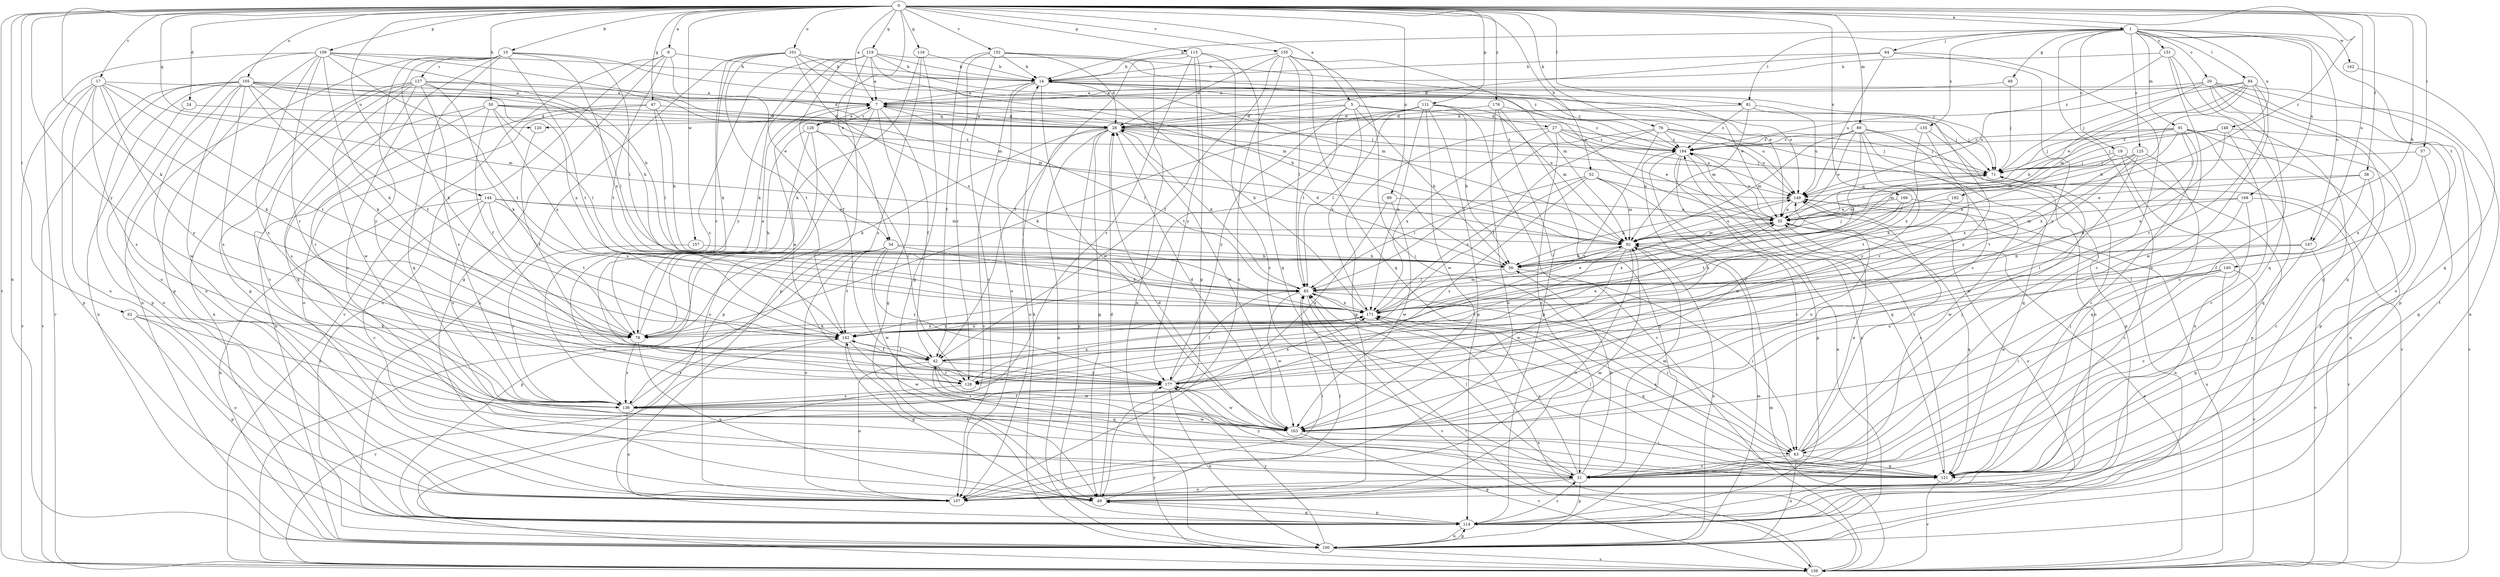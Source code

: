 strict digraph  {
0;
1;
5;
6;
7;
10;
14;
17;
19;
20;
21;
24;
27;
28;
34;
35;
38;
42;
47;
48;
49;
50;
52;
56;
57;
62;
63;
64;
71;
76;
78;
81;
84;
85;
89;
91;
92;
99;
100;
101;
105;
107;
109;
111;
113;
114;
116;
119;
120;
121;
125;
126;
127;
128;
131;
135;
136;
140;
142;
144;
147;
148;
149;
152;
155;
156;
157;
162;
163;
166;
168;
171;
176;
177;
182;
184;
0 -> 1  [label=a];
0 -> 5  [label=a];
0 -> 6  [label=a];
0 -> 7  [label=a];
0 -> 10  [label=b];
0 -> 17  [label=c];
0 -> 24  [label=d];
0 -> 34  [label=e];
0 -> 38  [label=f];
0 -> 47  [label=g];
0 -> 50  [label=h];
0 -> 52  [label=h];
0 -> 56  [label=h];
0 -> 57  [label=i];
0 -> 62  [label=i];
0 -> 76  [label=k];
0 -> 78  [label=k];
0 -> 81  [label=l];
0 -> 89  [label=m];
0 -> 99  [label=n];
0 -> 100  [label=n];
0 -> 101  [label=o];
0 -> 105  [label=o];
0 -> 109  [label=p];
0 -> 111  [label=p];
0 -> 113  [label=p];
0 -> 116  [label=q];
0 -> 119  [label=q];
0 -> 120  [label=q];
0 -> 144  [label=u];
0 -> 147  [label=u];
0 -> 152  [label=v];
0 -> 155  [label=v];
0 -> 156  [label=v];
0 -> 157  [label=w];
0 -> 166  [label=x];
0 -> 176  [label=y];
0 -> 177  [label=y];
0 -> 182  [label=z];
1 -> 14  [label=b];
1 -> 19  [label=c];
1 -> 20  [label=c];
1 -> 48  [label=g];
1 -> 64  [label=j];
1 -> 81  [label=l];
1 -> 84  [label=l];
1 -> 91  [label=m];
1 -> 107  [label=o];
1 -> 125  [label=r];
1 -> 131  [label=s];
1 -> 135  [label=s];
1 -> 140  [label=t];
1 -> 147  [label=u];
1 -> 148  [label=u];
1 -> 162  [label=w];
1 -> 168  [label=x];
5 -> 27  [label=d];
5 -> 28  [label=d];
5 -> 56  [label=h];
5 -> 71  [label=j];
5 -> 85  [label=l];
5 -> 120  [label=q];
5 -> 171  [label=x];
5 -> 177  [label=y];
6 -> 14  [label=b];
6 -> 34  [label=e];
6 -> 49  [label=g];
6 -> 100  [label=n];
6 -> 142  [label=t];
6 -> 156  [label=v];
7 -> 28  [label=d];
7 -> 42  [label=f];
7 -> 49  [label=g];
7 -> 71  [label=j];
7 -> 85  [label=l];
7 -> 114  [label=p];
7 -> 126  [label=r];
10 -> 21  [label=c];
10 -> 78  [label=k];
10 -> 85  [label=l];
10 -> 92  [label=m];
10 -> 100  [label=n];
10 -> 121  [label=q];
10 -> 127  [label=r];
10 -> 142  [label=t];
10 -> 171  [label=x];
10 -> 177  [label=y];
14 -> 7  [label=a];
14 -> 35  [label=e];
14 -> 107  [label=o];
14 -> 149  [label=u];
14 -> 156  [label=v];
14 -> 163  [label=w];
14 -> 184  [label=z];
17 -> 7  [label=a];
17 -> 78  [label=k];
17 -> 92  [label=m];
17 -> 107  [label=o];
17 -> 114  [label=p];
17 -> 136  [label=s];
17 -> 142  [label=t];
17 -> 156  [label=v];
17 -> 177  [label=y];
19 -> 71  [label=j];
19 -> 107  [label=o];
19 -> 114  [label=p];
19 -> 142  [label=t];
20 -> 7  [label=a];
20 -> 21  [label=c];
20 -> 56  [label=h];
20 -> 100  [label=n];
20 -> 107  [label=o];
20 -> 114  [label=p];
20 -> 121  [label=q];
20 -> 149  [label=u];
21 -> 49  [label=g];
21 -> 56  [label=h];
21 -> 85  [label=l];
21 -> 92  [label=m];
21 -> 107  [label=o];
21 -> 114  [label=p];
21 -> 171  [label=x];
21 -> 177  [label=y];
24 -> 28  [label=d];
24 -> 107  [label=o];
27 -> 21  [label=c];
27 -> 35  [label=e];
27 -> 49  [label=g];
27 -> 71  [label=j];
27 -> 149  [label=u];
27 -> 171  [label=x];
27 -> 184  [label=z];
28 -> 7  [label=a];
28 -> 49  [label=g];
28 -> 78  [label=k];
28 -> 100  [label=n];
28 -> 107  [label=o];
28 -> 114  [label=p];
28 -> 149  [label=u];
28 -> 163  [label=w];
28 -> 184  [label=z];
34 -> 56  [label=h];
34 -> 107  [label=o];
34 -> 114  [label=p];
34 -> 142  [label=t];
34 -> 163  [label=w];
34 -> 171  [label=x];
34 -> 177  [label=y];
35 -> 92  [label=m];
35 -> 121  [label=q];
35 -> 171  [label=x];
35 -> 184  [label=z];
38 -> 21  [label=c];
38 -> 35  [label=e];
38 -> 42  [label=f];
38 -> 149  [label=u];
42 -> 35  [label=e];
42 -> 107  [label=o];
42 -> 121  [label=q];
42 -> 128  [label=r];
42 -> 142  [label=t];
42 -> 163  [label=w];
42 -> 177  [label=y];
47 -> 28  [label=d];
47 -> 56  [label=h];
47 -> 85  [label=l];
47 -> 100  [label=n];
47 -> 107  [label=o];
48 -> 7  [label=a];
48 -> 71  [label=j];
49 -> 28  [label=d];
49 -> 85  [label=l];
49 -> 92  [label=m];
49 -> 114  [label=p];
49 -> 142  [label=t];
50 -> 28  [label=d];
50 -> 42  [label=f];
50 -> 71  [label=j];
50 -> 85  [label=l];
50 -> 128  [label=r];
50 -> 136  [label=s];
50 -> 171  [label=x];
50 -> 184  [label=z];
52 -> 63  [label=i];
52 -> 85  [label=l];
52 -> 92  [label=m];
52 -> 136  [label=s];
52 -> 149  [label=u];
52 -> 171  [label=x];
56 -> 28  [label=d];
56 -> 63  [label=i];
56 -> 71  [label=j];
56 -> 85  [label=l];
57 -> 71  [label=j];
57 -> 121  [label=q];
57 -> 171  [label=x];
62 -> 78  [label=k];
62 -> 107  [label=o];
62 -> 114  [label=p];
62 -> 136  [label=s];
63 -> 21  [label=c];
63 -> 35  [label=e];
63 -> 71  [label=j];
63 -> 100  [label=n];
63 -> 121  [label=q];
63 -> 149  [label=u];
63 -> 171  [label=x];
64 -> 14  [label=b];
64 -> 28  [label=d];
64 -> 63  [label=i];
64 -> 149  [label=u];
64 -> 177  [label=y];
71 -> 149  [label=u];
76 -> 71  [label=j];
76 -> 85  [label=l];
76 -> 121  [label=q];
76 -> 128  [label=r];
76 -> 142  [label=t];
76 -> 149  [label=u];
76 -> 184  [label=z];
78 -> 7  [label=a];
78 -> 49  [label=g];
78 -> 136  [label=s];
78 -> 171  [label=x];
81 -> 28  [label=d];
81 -> 92  [label=m];
81 -> 149  [label=u];
81 -> 177  [label=y];
81 -> 184  [label=z];
84 -> 7  [label=a];
84 -> 35  [label=e];
84 -> 56  [label=h];
84 -> 71  [label=j];
84 -> 92  [label=m];
84 -> 128  [label=r];
84 -> 163  [label=w];
84 -> 114  [label=t];
85 -> 28  [label=d];
85 -> 63  [label=i];
85 -> 156  [label=v];
85 -> 163  [label=w];
85 -> 171  [label=x];
89 -> 35  [label=e];
89 -> 85  [label=l];
89 -> 92  [label=m];
89 -> 114  [label=p];
89 -> 136  [label=s];
89 -> 156  [label=v];
89 -> 177  [label=y];
89 -> 184  [label=z];
91 -> 21  [label=c];
91 -> 71  [label=j];
91 -> 78  [label=k];
91 -> 92  [label=m];
91 -> 100  [label=n];
91 -> 114  [label=p];
91 -> 121  [label=q];
91 -> 171  [label=x];
91 -> 184  [label=z];
92 -> 56  [label=h];
92 -> 100  [label=n];
92 -> 107  [label=o];
92 -> 128  [label=r];
92 -> 149  [label=u];
92 -> 163  [label=w];
99 -> 35  [label=e];
99 -> 136  [label=s];
99 -> 163  [label=w];
100 -> 14  [label=b];
100 -> 92  [label=m];
100 -> 114  [label=p];
100 -> 156  [label=v];
100 -> 177  [label=y];
101 -> 14  [label=b];
101 -> 35  [label=e];
101 -> 78  [label=k];
101 -> 100  [label=n];
101 -> 128  [label=r];
101 -> 142  [label=t];
101 -> 171  [label=x];
101 -> 184  [label=z];
105 -> 7  [label=a];
105 -> 28  [label=d];
105 -> 56  [label=h];
105 -> 78  [label=k];
105 -> 100  [label=n];
105 -> 107  [label=o];
105 -> 114  [label=p];
105 -> 136  [label=s];
105 -> 142  [label=t];
105 -> 156  [label=v];
105 -> 163  [label=w];
105 -> 171  [label=x];
107 -> 85  [label=l];
109 -> 14  [label=b];
109 -> 56  [label=h];
109 -> 78  [label=k];
109 -> 92  [label=m];
109 -> 107  [label=o];
109 -> 114  [label=p];
109 -> 128  [label=r];
109 -> 136  [label=s];
109 -> 142  [label=t];
109 -> 156  [label=v];
111 -> 28  [label=d];
111 -> 56  [label=h];
111 -> 78  [label=k];
111 -> 85  [label=l];
111 -> 92  [label=m];
111 -> 114  [label=p];
111 -> 142  [label=t];
111 -> 156  [label=v];
111 -> 163  [label=w];
111 -> 171  [label=x];
113 -> 14  [label=b];
113 -> 21  [label=c];
113 -> 42  [label=f];
113 -> 49  [label=g];
113 -> 121  [label=q];
113 -> 136  [label=s];
113 -> 177  [label=y];
114 -> 21  [label=c];
114 -> 49  [label=g];
114 -> 100  [label=n];
114 -> 149  [label=u];
114 -> 184  [label=z];
116 -> 14  [label=b];
116 -> 49  [label=g];
116 -> 78  [label=k];
116 -> 136  [label=s];
119 -> 7  [label=a];
119 -> 14  [label=b];
119 -> 42  [label=f];
119 -> 56  [label=h];
119 -> 71  [label=j];
119 -> 78  [label=k];
119 -> 92  [label=m];
119 -> 114  [label=p];
119 -> 136  [label=s];
119 -> 177  [label=y];
120 -> 42  [label=f];
121 -> 28  [label=d];
121 -> 71  [label=j];
121 -> 85  [label=l];
121 -> 156  [label=v];
121 -> 184  [label=z];
125 -> 71  [label=j];
125 -> 92  [label=m];
125 -> 121  [label=q];
125 -> 142  [label=t];
125 -> 163  [label=w];
125 -> 171  [label=x];
126 -> 7  [label=a];
126 -> 78  [label=k];
126 -> 107  [label=o];
126 -> 128  [label=r];
126 -> 156  [label=v];
126 -> 184  [label=z];
127 -> 7  [label=a];
127 -> 21  [label=c];
127 -> 49  [label=g];
127 -> 78  [label=k];
127 -> 85  [label=l];
127 -> 92  [label=m];
127 -> 100  [label=n];
127 -> 121  [label=q];
127 -> 136  [label=s];
127 -> 163  [label=w];
128 -> 136  [label=s];
128 -> 171  [label=x];
131 -> 14  [label=b];
131 -> 21  [label=c];
131 -> 49  [label=g];
131 -> 121  [label=q];
131 -> 184  [label=z];
135 -> 107  [label=o];
135 -> 128  [label=r];
135 -> 171  [label=x];
135 -> 184  [label=z];
136 -> 107  [label=o];
136 -> 142  [label=t];
136 -> 163  [label=w];
140 -> 63  [label=i];
140 -> 85  [label=l];
140 -> 121  [label=q];
140 -> 156  [label=v];
140 -> 163  [label=w];
142 -> 42  [label=f];
142 -> 49  [label=g];
142 -> 156  [label=v];
142 -> 163  [label=w];
142 -> 171  [label=x];
144 -> 21  [label=c];
144 -> 35  [label=e];
144 -> 92  [label=m];
144 -> 100  [label=n];
144 -> 136  [label=s];
144 -> 142  [label=t];
144 -> 171  [label=x];
147 -> 21  [label=c];
147 -> 56  [label=h];
147 -> 85  [label=l];
147 -> 156  [label=v];
148 -> 21  [label=c];
148 -> 71  [label=j];
148 -> 156  [label=v];
148 -> 171  [label=x];
148 -> 184  [label=z];
149 -> 35  [label=e];
149 -> 56  [label=h];
149 -> 100  [label=n];
152 -> 14  [label=b];
152 -> 28  [label=d];
152 -> 35  [label=e];
152 -> 42  [label=f];
152 -> 100  [label=n];
152 -> 107  [label=o];
152 -> 128  [label=r];
155 -> 14  [label=b];
155 -> 28  [label=d];
155 -> 42  [label=f];
155 -> 63  [label=i];
155 -> 85  [label=l];
155 -> 92  [label=m];
155 -> 107  [label=o];
155 -> 121  [label=q];
156 -> 35  [label=e];
156 -> 85  [label=l];
156 -> 92  [label=m];
156 -> 149  [label=u];
156 -> 171  [label=x];
156 -> 177  [label=y];
157 -> 56  [label=h];
157 -> 136  [label=s];
162 -> 121  [label=q];
163 -> 28  [label=d];
163 -> 42  [label=f];
163 -> 63  [label=i];
163 -> 149  [label=u];
163 -> 156  [label=v];
166 -> 21  [label=c];
166 -> 35  [label=e];
166 -> 42  [label=f];
166 -> 142  [label=t];
168 -> 21  [label=c];
168 -> 35  [label=e];
168 -> 92  [label=m];
168 -> 156  [label=v];
168 -> 163  [label=w];
171 -> 14  [label=b];
171 -> 35  [label=e];
171 -> 78  [label=k];
171 -> 92  [label=m];
171 -> 121  [label=q];
171 -> 142  [label=t];
176 -> 28  [label=d];
176 -> 100  [label=n];
176 -> 107  [label=o];
176 -> 114  [label=p];
176 -> 149  [label=u];
177 -> 7  [label=a];
177 -> 85  [label=l];
177 -> 100  [label=n];
177 -> 136  [label=s];
177 -> 163  [label=w];
177 -> 171  [label=x];
177 -> 184  [label=z];
182 -> 35  [label=e];
182 -> 56  [label=h];
184 -> 71  [label=j];
184 -> 100  [label=n];
184 -> 114  [label=p];
184 -> 121  [label=q];
184 -> 163  [label=w];
}
